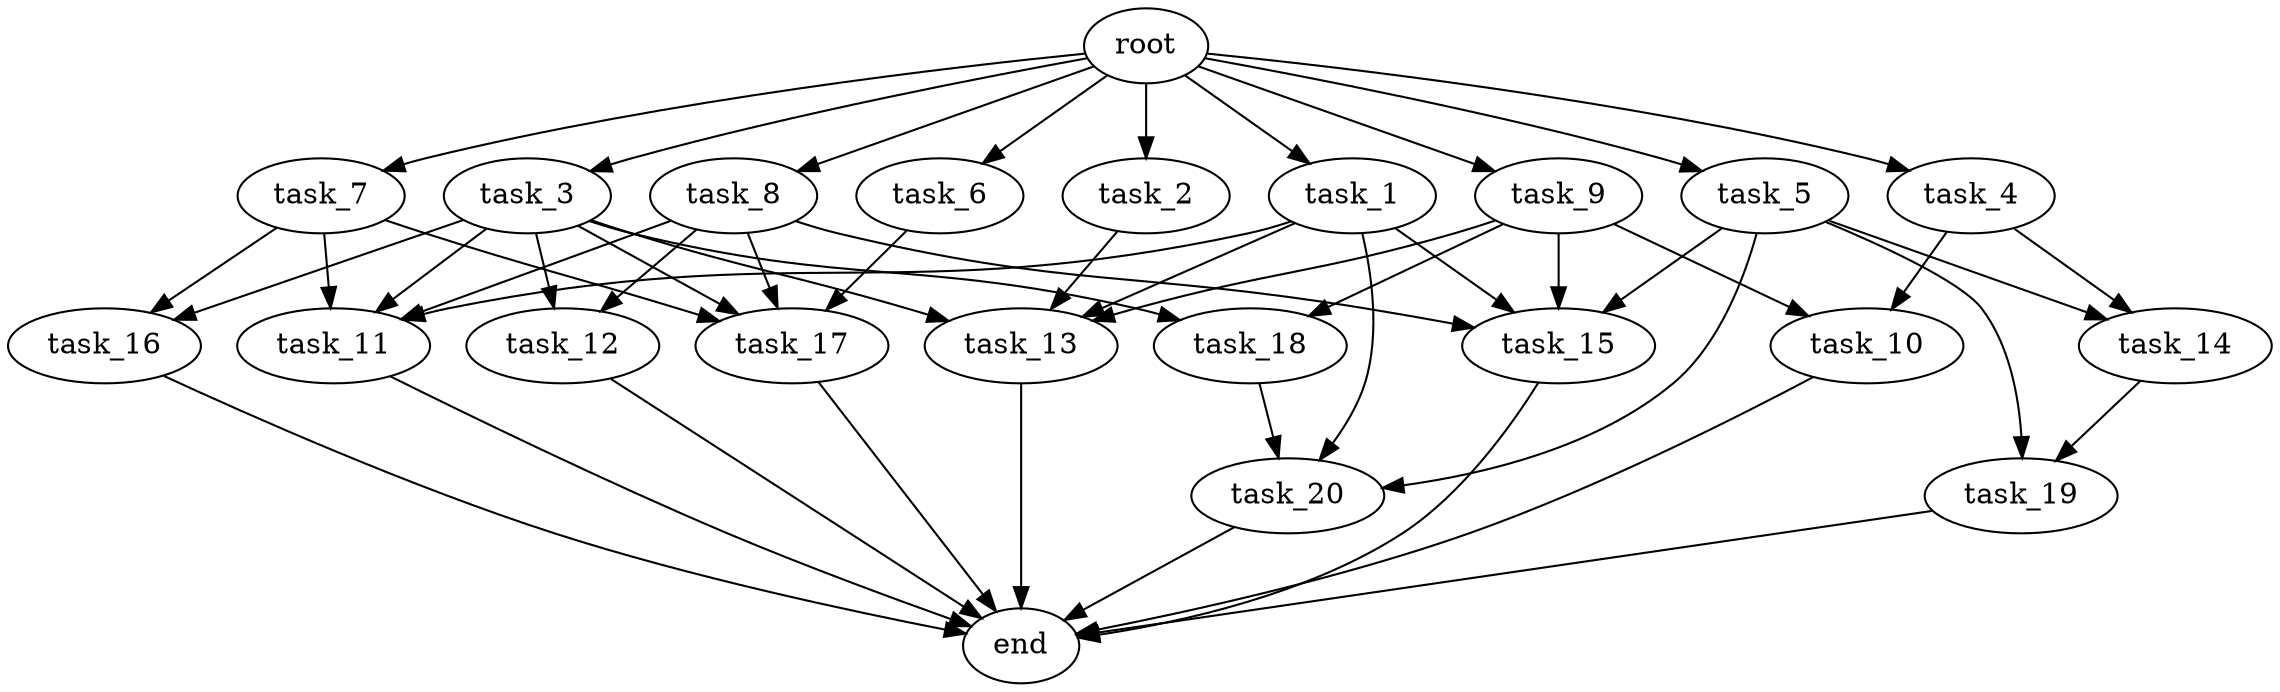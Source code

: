 digraph G {
  root [size="0.000000e+00"];
  task_1 [size="2.520735e+10"];
  task_2 [size="4.667513e+10"];
  task_3 [size="6.772284e+10"];
  task_4 [size="8.243284e+10"];
  task_5 [size="3.972128e+10"];
  task_6 [size="1.024019e+10"];
  task_7 [size="5.115626e+10"];
  task_8 [size="6.623892e+10"];
  task_9 [size="8.432996e+10"];
  task_10 [size="3.742923e+10"];
  task_11 [size="6.473774e+10"];
  task_12 [size="6.090892e+10"];
  task_13 [size="2.985461e+10"];
  task_14 [size="1.081937e+10"];
  task_15 [size="6.393067e+09"];
  task_16 [size="9.883621e+10"];
  task_17 [size="6.406307e+10"];
  task_18 [size="8.615055e+10"];
  task_19 [size="2.612208e+10"];
  task_20 [size="7.111227e+10"];
  end [size="0.000000e+00"];

  root -> task_1 [size="1.000000e-12"];
  root -> task_2 [size="1.000000e-12"];
  root -> task_3 [size="1.000000e-12"];
  root -> task_4 [size="1.000000e-12"];
  root -> task_5 [size="1.000000e-12"];
  root -> task_6 [size="1.000000e-12"];
  root -> task_7 [size="1.000000e-12"];
  root -> task_8 [size="1.000000e-12"];
  root -> task_9 [size="1.000000e-12"];
  task_1 -> task_11 [size="1.618443e+08"];
  task_1 -> task_13 [size="7.463652e+07"];
  task_1 -> task_15 [size="1.598267e+07"];
  task_1 -> task_20 [size="2.370409e+08"];
  task_2 -> task_13 [size="7.463652e+07"];
  task_3 -> task_11 [size="1.618443e+08"];
  task_3 -> task_12 [size="3.045446e+08"];
  task_3 -> task_13 [size="7.463652e+07"];
  task_3 -> task_16 [size="4.941811e+08"];
  task_3 -> task_17 [size="1.601577e+08"];
  task_3 -> task_18 [size="4.307527e+08"];
  task_4 -> task_10 [size="1.871462e+08"];
  task_4 -> task_14 [size="5.409686e+07"];
  task_5 -> task_14 [size="5.409686e+07"];
  task_5 -> task_15 [size="1.598267e+07"];
  task_5 -> task_19 [size="1.306104e+08"];
  task_5 -> task_20 [size="2.370409e+08"];
  task_6 -> task_17 [size="1.601577e+08"];
  task_7 -> task_11 [size="1.618443e+08"];
  task_7 -> task_16 [size="4.941811e+08"];
  task_7 -> task_17 [size="1.601577e+08"];
  task_8 -> task_11 [size="1.618443e+08"];
  task_8 -> task_12 [size="3.045446e+08"];
  task_8 -> task_15 [size="1.598267e+07"];
  task_8 -> task_17 [size="1.601577e+08"];
  task_9 -> task_10 [size="1.871462e+08"];
  task_9 -> task_13 [size="7.463652e+07"];
  task_9 -> task_15 [size="1.598267e+07"];
  task_9 -> task_18 [size="4.307527e+08"];
  task_10 -> end [size="1.000000e-12"];
  task_11 -> end [size="1.000000e-12"];
  task_12 -> end [size="1.000000e-12"];
  task_13 -> end [size="1.000000e-12"];
  task_14 -> task_19 [size="1.306104e+08"];
  task_15 -> end [size="1.000000e-12"];
  task_16 -> end [size="1.000000e-12"];
  task_17 -> end [size="1.000000e-12"];
  task_18 -> task_20 [size="2.370409e+08"];
  task_19 -> end [size="1.000000e-12"];
  task_20 -> end [size="1.000000e-12"];
}
